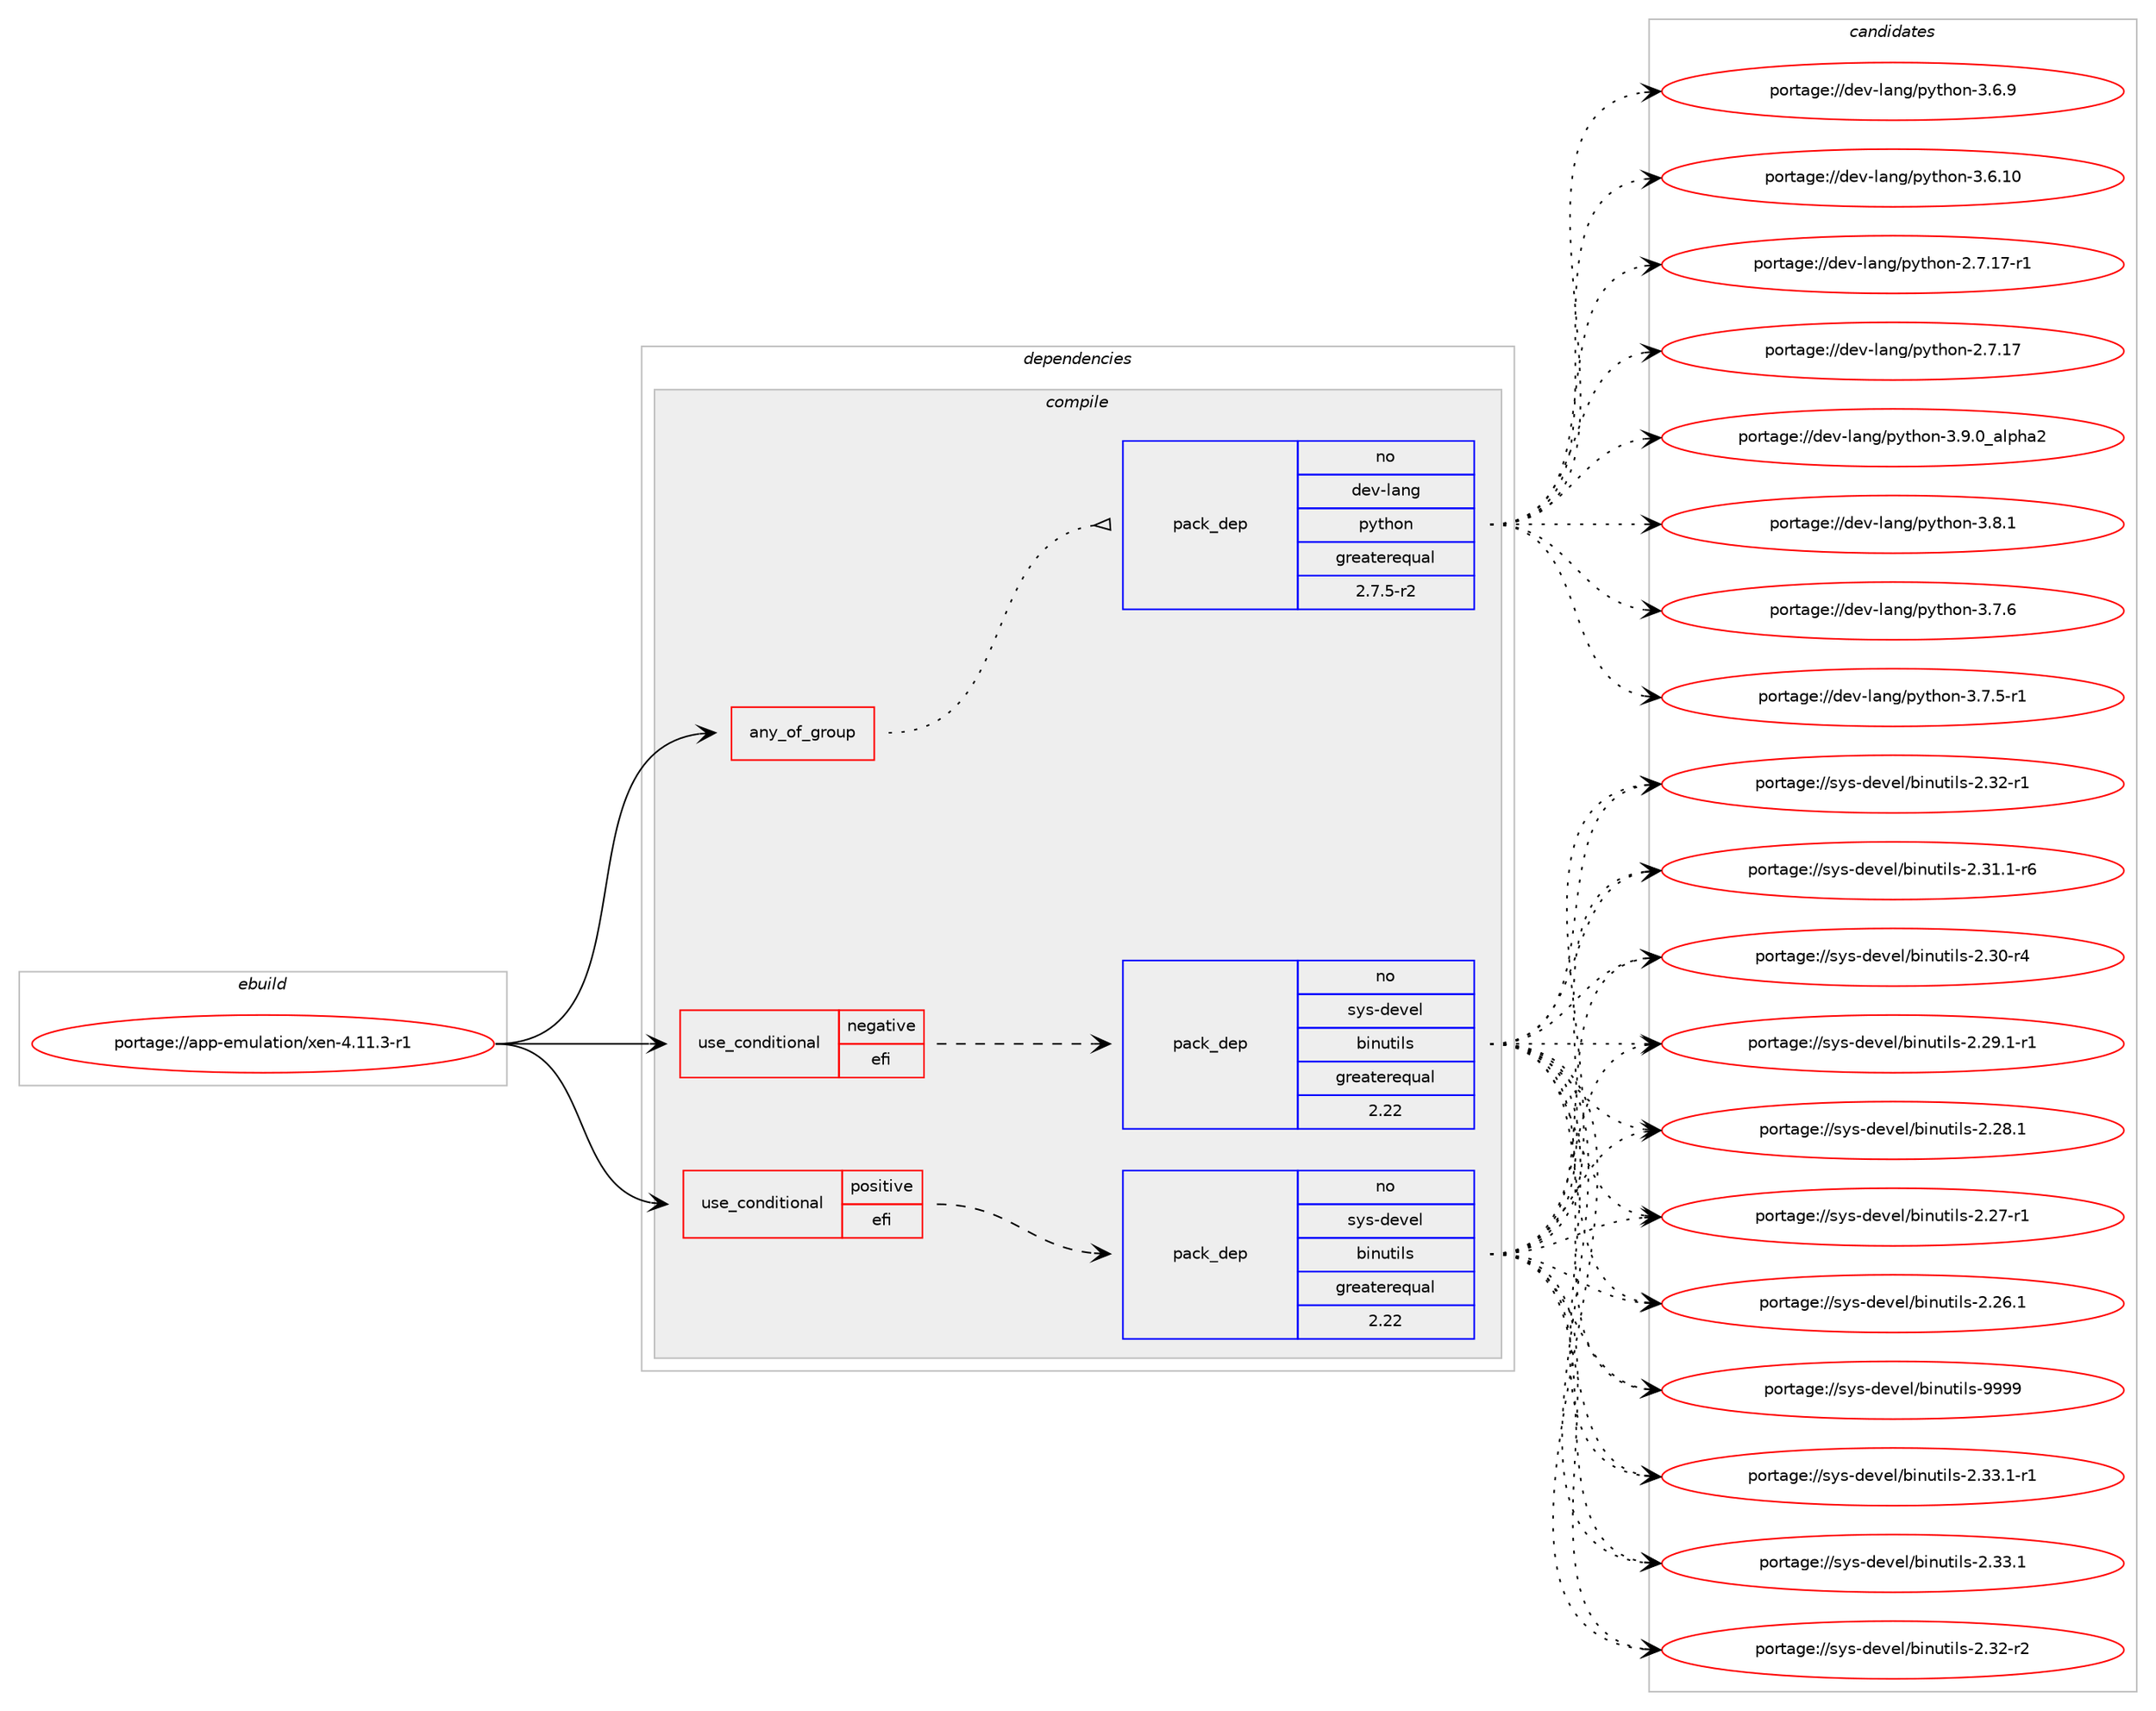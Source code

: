 digraph prolog {

# *************
# Graph options
# *************

newrank=true;
concentrate=true;
compound=true;
graph [rankdir=LR,fontname=Helvetica,fontsize=10,ranksep=1.5];#, ranksep=2.5, nodesep=0.2];
edge  [arrowhead=vee];
node  [fontname=Helvetica,fontsize=10];

# **********
# The ebuild
# **********

subgraph cluster_leftcol {
color=gray;
label=<<i>ebuild</i>>;
id [label="portage://app-emulation/xen-4.11.3-r1", color=red, width=4, href="../app-emulation/xen-4.11.3-r1.svg"];
}

# ****************
# The dependencies
# ****************

subgraph cluster_midcol {
color=gray;
label=<<i>dependencies</i>>;
subgraph cluster_compile {
fillcolor="#eeeeee";
style=filled;
label=<<i>compile</i>>;
subgraph any8046 {
dependency620897 [label=<<TABLE BORDER="0" CELLBORDER="1" CELLSPACING="0" CELLPADDING="4"><TR><TD CELLPADDING="10">any_of_group</TD></TR></TABLE>>, shape=none, color=red];subgraph pack467154 {
dependency620898 [label=<<TABLE BORDER="0" CELLBORDER="1" CELLSPACING="0" CELLPADDING="4" WIDTH="220"><TR><TD ROWSPAN="6" CELLPADDING="30">pack_dep</TD></TR><TR><TD WIDTH="110">no</TD></TR><TR><TD>dev-lang</TD></TR><TR><TD>python</TD></TR><TR><TD>greaterequal</TD></TR><TR><TD>2.7.5-r2</TD></TR></TABLE>>, shape=none, color=blue];
}
dependency620897:e -> dependency620898:w [weight=20,style="dotted",arrowhead="oinv"];
}
id:e -> dependency620897:w [weight=20,style="solid",arrowhead="vee"];
subgraph cond145413 {
dependency620899 [label=<<TABLE BORDER="0" CELLBORDER="1" CELLSPACING="0" CELLPADDING="4"><TR><TD ROWSPAN="3" CELLPADDING="10">use_conditional</TD></TR><TR><TD>negative</TD></TR><TR><TD>efi</TD></TR></TABLE>>, shape=none, color=red];
subgraph pack467155 {
dependency620900 [label=<<TABLE BORDER="0" CELLBORDER="1" CELLSPACING="0" CELLPADDING="4" WIDTH="220"><TR><TD ROWSPAN="6" CELLPADDING="30">pack_dep</TD></TR><TR><TD WIDTH="110">no</TD></TR><TR><TD>sys-devel</TD></TR><TR><TD>binutils</TD></TR><TR><TD>greaterequal</TD></TR><TR><TD>2.22</TD></TR></TABLE>>, shape=none, color=blue];
}
dependency620899:e -> dependency620900:w [weight=20,style="dashed",arrowhead="vee"];
}
id:e -> dependency620899:w [weight=20,style="solid",arrowhead="vee"];
subgraph cond145414 {
dependency620901 [label=<<TABLE BORDER="0" CELLBORDER="1" CELLSPACING="0" CELLPADDING="4"><TR><TD ROWSPAN="3" CELLPADDING="10">use_conditional</TD></TR><TR><TD>positive</TD></TR><TR><TD>efi</TD></TR></TABLE>>, shape=none, color=red];
subgraph pack467156 {
dependency620902 [label=<<TABLE BORDER="0" CELLBORDER="1" CELLSPACING="0" CELLPADDING="4" WIDTH="220"><TR><TD ROWSPAN="6" CELLPADDING="30">pack_dep</TD></TR><TR><TD WIDTH="110">no</TD></TR><TR><TD>sys-devel</TD></TR><TR><TD>binutils</TD></TR><TR><TD>greaterequal</TD></TR><TR><TD>2.22</TD></TR></TABLE>>, shape=none, color=blue];
}
dependency620901:e -> dependency620902:w [weight=20,style="dashed",arrowhead="vee"];
}
id:e -> dependency620901:w [weight=20,style="solid",arrowhead="vee"];
}
subgraph cluster_compileandrun {
fillcolor="#eeeeee";
style=filled;
label=<<i>compile and run</i>>;
}
subgraph cluster_run {
fillcolor="#eeeeee";
style=filled;
label=<<i>run</i>>;
}
}

# **************
# The candidates
# **************

subgraph cluster_choices {
rank=same;
color=gray;
label=<<i>candidates</i>>;

subgraph choice467154 {
color=black;
nodesep=1;
choice10010111845108971101034711212111610411111045514657464895971081121049750 [label="portage://dev-lang/python-3.9.0_alpha2", color=red, width=4,href="../dev-lang/python-3.9.0_alpha2.svg"];
choice100101118451089711010347112121116104111110455146564649 [label="portage://dev-lang/python-3.8.1", color=red, width=4,href="../dev-lang/python-3.8.1.svg"];
choice100101118451089711010347112121116104111110455146554654 [label="portage://dev-lang/python-3.7.6", color=red, width=4,href="../dev-lang/python-3.7.6.svg"];
choice1001011184510897110103471121211161041111104551465546534511449 [label="portage://dev-lang/python-3.7.5-r1", color=red, width=4,href="../dev-lang/python-3.7.5-r1.svg"];
choice100101118451089711010347112121116104111110455146544657 [label="portage://dev-lang/python-3.6.9", color=red, width=4,href="../dev-lang/python-3.6.9.svg"];
choice10010111845108971101034711212111610411111045514654464948 [label="portage://dev-lang/python-3.6.10", color=red, width=4,href="../dev-lang/python-3.6.10.svg"];
choice100101118451089711010347112121116104111110455046554649554511449 [label="portage://dev-lang/python-2.7.17-r1", color=red, width=4,href="../dev-lang/python-2.7.17-r1.svg"];
choice10010111845108971101034711212111610411111045504655464955 [label="portage://dev-lang/python-2.7.17", color=red, width=4,href="../dev-lang/python-2.7.17.svg"];
dependency620898:e -> choice10010111845108971101034711212111610411111045514657464895971081121049750:w [style=dotted,weight="100"];
dependency620898:e -> choice100101118451089711010347112121116104111110455146564649:w [style=dotted,weight="100"];
dependency620898:e -> choice100101118451089711010347112121116104111110455146554654:w [style=dotted,weight="100"];
dependency620898:e -> choice1001011184510897110103471121211161041111104551465546534511449:w [style=dotted,weight="100"];
dependency620898:e -> choice100101118451089711010347112121116104111110455146544657:w [style=dotted,weight="100"];
dependency620898:e -> choice10010111845108971101034711212111610411111045514654464948:w [style=dotted,weight="100"];
dependency620898:e -> choice100101118451089711010347112121116104111110455046554649554511449:w [style=dotted,weight="100"];
dependency620898:e -> choice10010111845108971101034711212111610411111045504655464955:w [style=dotted,weight="100"];
}
subgraph choice467155 {
color=black;
nodesep=1;
choice1151211154510010111810110847981051101171161051081154557575757 [label="portage://sys-devel/binutils-9999", color=red, width=4,href="../sys-devel/binutils-9999.svg"];
choice115121115451001011181011084798105110117116105108115455046515146494511449 [label="portage://sys-devel/binutils-2.33.1-r1", color=red, width=4,href="../sys-devel/binutils-2.33.1-r1.svg"];
choice11512111545100101118101108479810511011711610510811545504651514649 [label="portage://sys-devel/binutils-2.33.1", color=red, width=4,href="../sys-devel/binutils-2.33.1.svg"];
choice11512111545100101118101108479810511011711610510811545504651504511450 [label="portage://sys-devel/binutils-2.32-r2", color=red, width=4,href="../sys-devel/binutils-2.32-r2.svg"];
choice11512111545100101118101108479810511011711610510811545504651504511449 [label="portage://sys-devel/binutils-2.32-r1", color=red, width=4,href="../sys-devel/binutils-2.32-r1.svg"];
choice115121115451001011181011084798105110117116105108115455046514946494511454 [label="portage://sys-devel/binutils-2.31.1-r6", color=red, width=4,href="../sys-devel/binutils-2.31.1-r6.svg"];
choice11512111545100101118101108479810511011711610510811545504651484511452 [label="portage://sys-devel/binutils-2.30-r4", color=red, width=4,href="../sys-devel/binutils-2.30-r4.svg"];
choice115121115451001011181011084798105110117116105108115455046505746494511449 [label="portage://sys-devel/binutils-2.29.1-r1", color=red, width=4,href="../sys-devel/binutils-2.29.1-r1.svg"];
choice11512111545100101118101108479810511011711610510811545504650564649 [label="portage://sys-devel/binutils-2.28.1", color=red, width=4,href="../sys-devel/binutils-2.28.1.svg"];
choice11512111545100101118101108479810511011711610510811545504650554511449 [label="portage://sys-devel/binutils-2.27-r1", color=red, width=4,href="../sys-devel/binutils-2.27-r1.svg"];
choice11512111545100101118101108479810511011711610510811545504650544649 [label="portage://sys-devel/binutils-2.26.1", color=red, width=4,href="../sys-devel/binutils-2.26.1.svg"];
dependency620900:e -> choice1151211154510010111810110847981051101171161051081154557575757:w [style=dotted,weight="100"];
dependency620900:e -> choice115121115451001011181011084798105110117116105108115455046515146494511449:w [style=dotted,weight="100"];
dependency620900:e -> choice11512111545100101118101108479810511011711610510811545504651514649:w [style=dotted,weight="100"];
dependency620900:e -> choice11512111545100101118101108479810511011711610510811545504651504511450:w [style=dotted,weight="100"];
dependency620900:e -> choice11512111545100101118101108479810511011711610510811545504651504511449:w [style=dotted,weight="100"];
dependency620900:e -> choice115121115451001011181011084798105110117116105108115455046514946494511454:w [style=dotted,weight="100"];
dependency620900:e -> choice11512111545100101118101108479810511011711610510811545504651484511452:w [style=dotted,weight="100"];
dependency620900:e -> choice115121115451001011181011084798105110117116105108115455046505746494511449:w [style=dotted,weight="100"];
dependency620900:e -> choice11512111545100101118101108479810511011711610510811545504650564649:w [style=dotted,weight="100"];
dependency620900:e -> choice11512111545100101118101108479810511011711610510811545504650554511449:w [style=dotted,weight="100"];
dependency620900:e -> choice11512111545100101118101108479810511011711610510811545504650544649:w [style=dotted,weight="100"];
}
subgraph choice467156 {
color=black;
nodesep=1;
choice1151211154510010111810110847981051101171161051081154557575757 [label="portage://sys-devel/binutils-9999", color=red, width=4,href="../sys-devel/binutils-9999.svg"];
choice115121115451001011181011084798105110117116105108115455046515146494511449 [label="portage://sys-devel/binutils-2.33.1-r1", color=red, width=4,href="../sys-devel/binutils-2.33.1-r1.svg"];
choice11512111545100101118101108479810511011711610510811545504651514649 [label="portage://sys-devel/binutils-2.33.1", color=red, width=4,href="../sys-devel/binutils-2.33.1.svg"];
choice11512111545100101118101108479810511011711610510811545504651504511450 [label="portage://sys-devel/binutils-2.32-r2", color=red, width=4,href="../sys-devel/binutils-2.32-r2.svg"];
choice11512111545100101118101108479810511011711610510811545504651504511449 [label="portage://sys-devel/binutils-2.32-r1", color=red, width=4,href="../sys-devel/binutils-2.32-r1.svg"];
choice115121115451001011181011084798105110117116105108115455046514946494511454 [label="portage://sys-devel/binutils-2.31.1-r6", color=red, width=4,href="../sys-devel/binutils-2.31.1-r6.svg"];
choice11512111545100101118101108479810511011711610510811545504651484511452 [label="portage://sys-devel/binutils-2.30-r4", color=red, width=4,href="../sys-devel/binutils-2.30-r4.svg"];
choice115121115451001011181011084798105110117116105108115455046505746494511449 [label="portage://sys-devel/binutils-2.29.1-r1", color=red, width=4,href="../sys-devel/binutils-2.29.1-r1.svg"];
choice11512111545100101118101108479810511011711610510811545504650564649 [label="portage://sys-devel/binutils-2.28.1", color=red, width=4,href="../sys-devel/binutils-2.28.1.svg"];
choice11512111545100101118101108479810511011711610510811545504650554511449 [label="portage://sys-devel/binutils-2.27-r1", color=red, width=4,href="../sys-devel/binutils-2.27-r1.svg"];
choice11512111545100101118101108479810511011711610510811545504650544649 [label="portage://sys-devel/binutils-2.26.1", color=red, width=4,href="../sys-devel/binutils-2.26.1.svg"];
dependency620902:e -> choice1151211154510010111810110847981051101171161051081154557575757:w [style=dotted,weight="100"];
dependency620902:e -> choice115121115451001011181011084798105110117116105108115455046515146494511449:w [style=dotted,weight="100"];
dependency620902:e -> choice11512111545100101118101108479810511011711610510811545504651514649:w [style=dotted,weight="100"];
dependency620902:e -> choice11512111545100101118101108479810511011711610510811545504651504511450:w [style=dotted,weight="100"];
dependency620902:e -> choice11512111545100101118101108479810511011711610510811545504651504511449:w [style=dotted,weight="100"];
dependency620902:e -> choice115121115451001011181011084798105110117116105108115455046514946494511454:w [style=dotted,weight="100"];
dependency620902:e -> choice11512111545100101118101108479810511011711610510811545504651484511452:w [style=dotted,weight="100"];
dependency620902:e -> choice115121115451001011181011084798105110117116105108115455046505746494511449:w [style=dotted,weight="100"];
dependency620902:e -> choice11512111545100101118101108479810511011711610510811545504650564649:w [style=dotted,weight="100"];
dependency620902:e -> choice11512111545100101118101108479810511011711610510811545504650554511449:w [style=dotted,weight="100"];
dependency620902:e -> choice11512111545100101118101108479810511011711610510811545504650544649:w [style=dotted,weight="100"];
}
}

}
